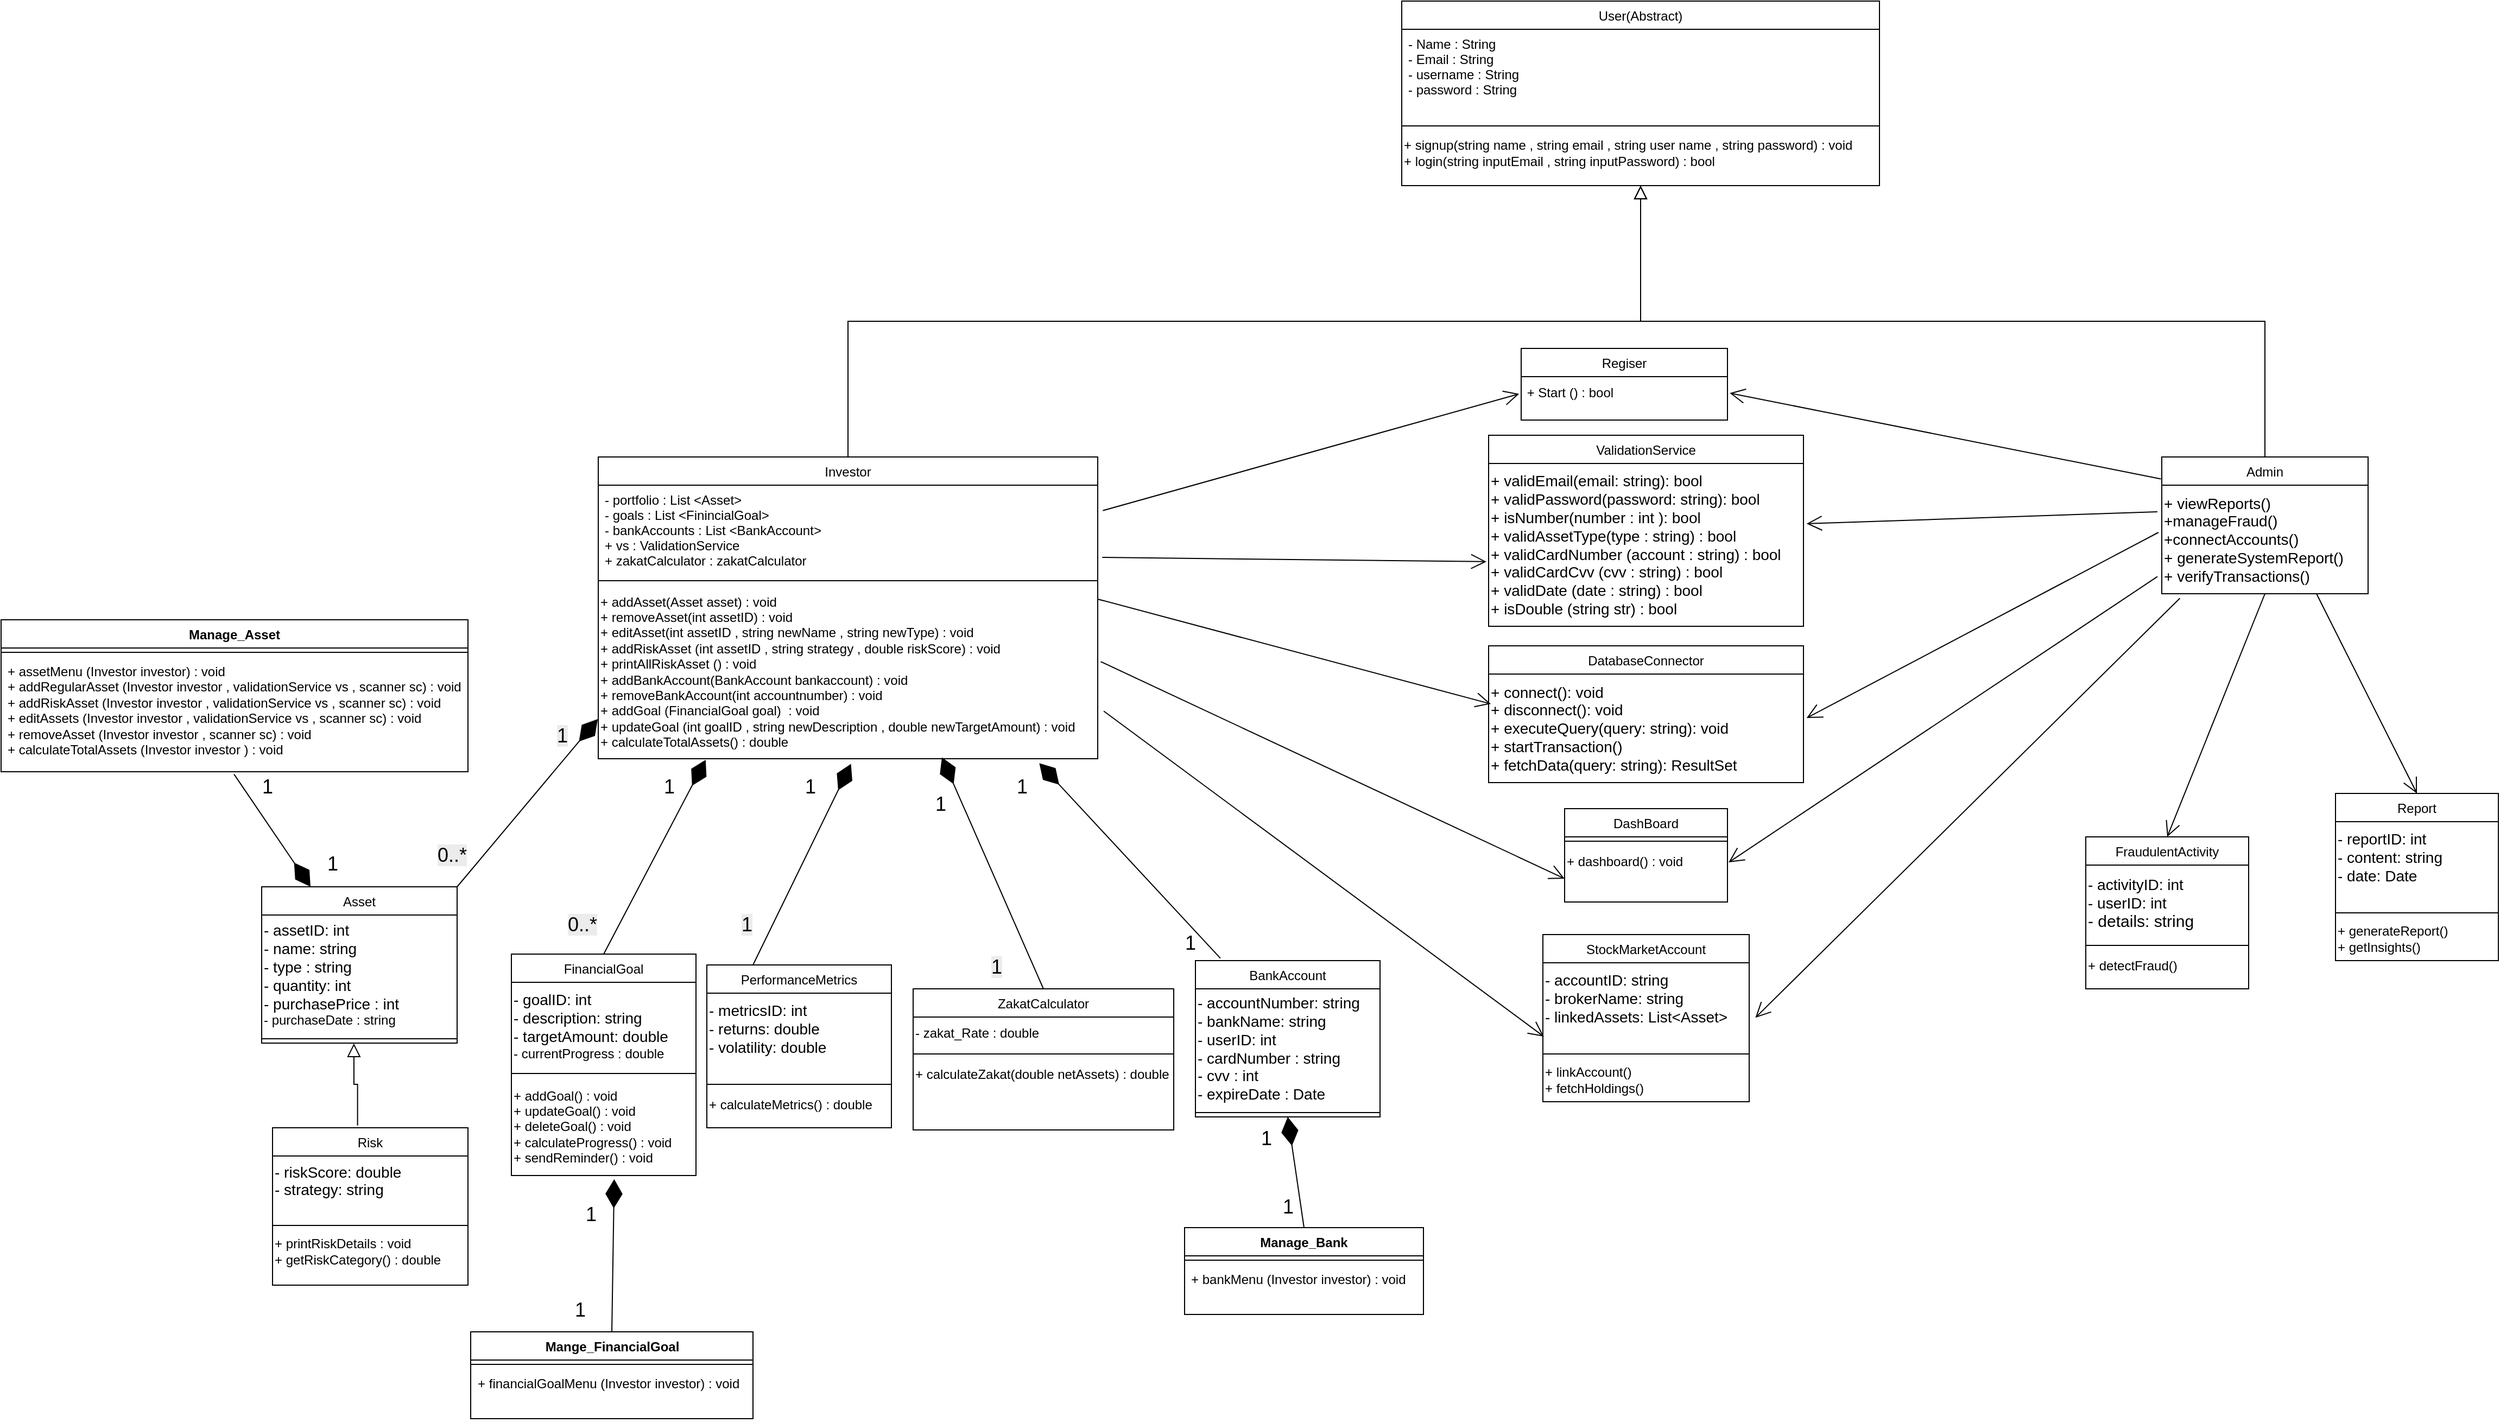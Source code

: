 <mxfile version="26.2.15">
  <diagram id="C5RBs43oDa-KdzZeNtuy" name="Page-1">
    <mxGraphModel dx="4259" dy="2734" grid="1" gridSize="10" guides="1" tooltips="1" connect="1" arrows="1" fold="1" page="1" pageScale="1" pageWidth="827" pageHeight="1169" math="0" shadow="0">
      <root>
        <mxCell id="WIyWlLk6GJQsqaUBKTNV-0" />
        <mxCell id="WIyWlLk6GJQsqaUBKTNV-1" parent="WIyWlLk6GJQsqaUBKTNV-0" />
        <mxCell id="zkfFHV4jXpPFQw0GAbJ--0" value="User(Abstract)" style="swimlane;fontStyle=0;align=center;verticalAlign=top;childLayout=stackLayout;horizontal=1;startSize=26;horizontalStack=0;resizeParent=1;resizeLast=0;collapsible=1;marginBottom=0;rounded=0;shadow=0;strokeWidth=1;" parent="WIyWlLk6GJQsqaUBKTNV-1" vertex="1">
          <mxGeometry x="-150" y="-440" width="440" height="170" as="geometry">
            <mxRectangle x="230" y="140" width="160" height="26" as="alternateBounds" />
          </mxGeometry>
        </mxCell>
        <mxCell id="zkfFHV4jXpPFQw0GAbJ--3" value="- Name : String  &#xa;- Email : String&#xa;- username : String &#xa;- password : String  " style="text;align=left;verticalAlign=top;spacingLeft=4;spacingRight=4;overflow=hidden;rotatable=0;points=[[0,0.5],[1,0.5]];portConstraint=eastwest;rounded=0;shadow=0;html=0;" parent="zkfFHV4jXpPFQw0GAbJ--0" vertex="1">
          <mxGeometry y="26" width="440" height="84" as="geometry" />
        </mxCell>
        <mxCell id="zkfFHV4jXpPFQw0GAbJ--4" value="" style="line;html=1;strokeWidth=1;align=left;verticalAlign=middle;spacingTop=-1;spacingLeft=3;spacingRight=3;rotatable=0;labelPosition=right;points=[];portConstraint=eastwest;" parent="zkfFHV4jXpPFQw0GAbJ--0" vertex="1">
          <mxGeometry y="110" width="440" height="10" as="geometry" />
        </mxCell>
        <mxCell id="ANeMYZqWPXqpDpsDzMu_-3" value="+ signup(string name , string email , string user name , string password) : void&lt;br&gt;+ login(string inputEmail , string inputPassword) : bool" style="text;html=1;align=left;verticalAlign=middle;resizable=0;points=[];autosize=1;strokeColor=none;fillColor=none;" parent="zkfFHV4jXpPFQw0GAbJ--0" vertex="1">
          <mxGeometry y="120" width="440" height="40" as="geometry" />
        </mxCell>
        <mxCell id="zkfFHV4jXpPFQw0GAbJ--6" value="Investor" style="swimlane;fontStyle=0;align=center;verticalAlign=top;childLayout=stackLayout;horizontal=1;startSize=26;horizontalStack=0;resizeParent=1;resizeLast=0;collapsible=1;marginBottom=0;rounded=0;shadow=0;strokeWidth=1;" parent="WIyWlLk6GJQsqaUBKTNV-1" vertex="1">
          <mxGeometry x="-890" y="-20" width="460" height="278" as="geometry">
            <mxRectangle x="130" y="380" width="160" height="26" as="alternateBounds" />
          </mxGeometry>
        </mxCell>
        <mxCell id="zkfFHV4jXpPFQw0GAbJ--7" value="- portfolio : List &lt;Asset&gt;&#xa;- goals : List &lt;FinincialGoal&gt;&#xa;- bankAccounts : List &lt;BankAccount&gt;&#xa;+ vs : ValidationService &#xa;+ zakatCalculator : zakatCalculator&#xa;" style="text;align=left;verticalAlign=top;spacingLeft=4;spacingRight=4;overflow=hidden;rotatable=0;points=[[0,0.5],[1,0.5]];portConstraint=eastwest;" parent="zkfFHV4jXpPFQw0GAbJ--6" vertex="1">
          <mxGeometry y="26" width="460" height="84" as="geometry" />
        </mxCell>
        <mxCell id="8kL_XNUACjtZRWCxMRM6-8" value="" style="line;strokeWidth=1;fillColor=none;align=left;verticalAlign=middle;spacingTop=-1;spacingLeft=3;spacingRight=3;rotatable=0;labelPosition=right;points=[];portConstraint=eastwest;strokeColor=inherit;" parent="zkfFHV4jXpPFQw0GAbJ--6" vertex="1">
          <mxGeometry y="110" width="460" height="8" as="geometry" />
        </mxCell>
        <mxCell id="ANeMYZqWPXqpDpsDzMu_-5" value="&lt;div&gt;&lt;font&gt;+ addAsset(Asset asset) : void&lt;/font&gt;&lt;/div&gt;&lt;div&gt;&lt;font&gt;+ removeAsset(int assetID) : void&lt;/font&gt;&lt;/div&gt;&lt;div&gt;&lt;font&gt;+ editAsset(int assetID , string newName , string newType) : void&lt;/font&gt;&lt;/div&gt;&lt;div&gt;&lt;font&gt;+ addRiskAsset (int assetID , string strategy , double riskScore) : void&lt;/font&gt;&lt;/div&gt;&lt;div&gt;&lt;font&gt;+ printAllRiskAsset () : void&lt;/font&gt;&lt;span style=&quot;background-color: transparent; color: light-dark(rgb(0, 0, 0), rgb(255, 255, 255));&quot;&gt;&amp;nbsp;&lt;/span&gt;&lt;/div&gt;&lt;div&gt;&lt;font&gt;+ addBankAccount(BankAccount bankaccount) : void&lt;/font&gt;&lt;/div&gt;&lt;div&gt;&lt;font&gt;+ removeBankAccount(int accountnumber) : void&lt;/font&gt;&lt;/div&gt;&lt;div&gt;&lt;font&gt;+ addGoal (FinancialGoal goal)&amp;nbsp; : void&lt;/font&gt;&lt;/div&gt;&lt;div&gt;&lt;font&gt;+ updateGoal (int goalID , string newDescription , double newTargetAmount) : void&amp;nbsp;&lt;br&gt;+ calculateTotalAssets() : double&lt;/font&gt;&lt;/div&gt;" style="text;html=1;align=left;verticalAlign=middle;resizable=0;points=[];autosize=1;strokeColor=none;fillColor=none;" parent="zkfFHV4jXpPFQw0GAbJ--6" vertex="1">
          <mxGeometry y="118" width="460" height="160" as="geometry" />
        </mxCell>
        <mxCell id="zkfFHV4jXpPFQw0GAbJ--12" value="" style="endArrow=block;endSize=10;endFill=0;shadow=0;strokeWidth=1;rounded=0;curved=0;edgeStyle=elbowEdgeStyle;elbow=vertical;" parent="WIyWlLk6GJQsqaUBKTNV-1" source="zkfFHV4jXpPFQw0GAbJ--6" target="zkfFHV4jXpPFQw0GAbJ--0" edge="1">
          <mxGeometry width="160" relative="1" as="geometry">
            <mxPoint x="200" y="203" as="sourcePoint" />
            <mxPoint x="200" y="203" as="targetPoint" />
          </mxGeometry>
        </mxCell>
        <mxCell id="zkfFHV4jXpPFQw0GAbJ--13" value="Admin" style="swimlane;fontStyle=0;align=center;verticalAlign=top;childLayout=stackLayout;horizontal=1;startSize=26;horizontalStack=0;resizeParent=1;resizeLast=0;collapsible=1;marginBottom=0;rounded=0;shadow=0;strokeWidth=1;" parent="WIyWlLk6GJQsqaUBKTNV-1" vertex="1">
          <mxGeometry x="550" y="-20" width="190" height="126" as="geometry">
            <mxRectangle x="340" y="380" width="170" height="26" as="alternateBounds" />
          </mxGeometry>
        </mxCell>
        <mxCell id="ANeMYZqWPXqpDpsDzMu_-7" value="&lt;font style=&quot;font-size: 14px;&quot;&gt;+ viewReports()&lt;br&gt;+manageFraud()&lt;br&gt;+connectAccounts()&lt;/font&gt;&lt;div&gt;&lt;font style=&quot;font-size: 14px;&quot;&gt;+&amp;nbsp;generateSystemReport()&lt;br&gt;+&amp;nbsp;verifyTransactions()&lt;/font&gt;&lt;/div&gt;" style="text;html=1;align=left;verticalAlign=middle;resizable=0;points=[];autosize=1;strokeColor=none;fillColor=none;" parent="zkfFHV4jXpPFQw0GAbJ--13" vertex="1">
          <mxGeometry y="26" width="190" height="100" as="geometry" />
        </mxCell>
        <mxCell id="zkfFHV4jXpPFQw0GAbJ--16" value="" style="endArrow=block;endSize=10;endFill=0;shadow=0;strokeWidth=1;rounded=0;curved=0;edgeStyle=elbowEdgeStyle;elbow=vertical;" parent="WIyWlLk6GJQsqaUBKTNV-1" source="zkfFHV4jXpPFQw0GAbJ--13" target="zkfFHV4jXpPFQw0GAbJ--0" edge="1">
          <mxGeometry width="160" relative="1" as="geometry">
            <mxPoint x="210" y="373" as="sourcePoint" />
            <mxPoint x="310" y="271" as="targetPoint" />
          </mxGeometry>
        </mxCell>
        <mxCell id="ANeMYZqWPXqpDpsDzMu_-8" value="Asset" style="swimlane;fontStyle=0;align=center;verticalAlign=top;childLayout=stackLayout;horizontal=1;startSize=26;horizontalStack=0;resizeParent=1;resizeLast=0;collapsible=1;marginBottom=0;rounded=0;shadow=0;strokeWidth=1;" parent="WIyWlLk6GJQsqaUBKTNV-1" vertex="1">
          <mxGeometry x="-1200" y="376" width="180" height="144" as="geometry">
            <mxRectangle x="340" y="380" width="170" height="26" as="alternateBounds" />
          </mxGeometry>
        </mxCell>
        <mxCell id="ANeMYZqWPXqpDpsDzMu_-9" value="&lt;font style=&quot;font-size: 14px;&quot;&gt;- assetID: int&lt;br&gt;- name: string&lt;/font&gt;&lt;div&gt;&lt;font style=&quot;font-size: 14px;&quot;&gt;- type : string&lt;br&gt;-&amp;nbsp;quantity: int&lt;br&gt;- purchasePrice : int&lt;/font&gt;&lt;div&gt;&lt;font style=&quot;&quot;&gt;- purchaseDate : string&lt;/font&gt;&lt;/div&gt;&lt;/div&gt;" style="text;html=1;align=left;verticalAlign=middle;resizable=0;points=[];autosize=1;strokeColor=none;fillColor=none;" parent="ANeMYZqWPXqpDpsDzMu_-8" vertex="1">
          <mxGeometry y="26" width="180" height="110" as="geometry" />
        </mxCell>
        <mxCell id="ANeMYZqWPXqpDpsDzMu_-14" value="" style="line;strokeWidth=1;fillColor=none;align=left;verticalAlign=middle;spacingTop=-1;spacingLeft=3;spacingRight=3;rotatable=0;labelPosition=right;points=[];portConstraint=eastwest;strokeColor=inherit;" parent="ANeMYZqWPXqpDpsDzMu_-8" vertex="1">
          <mxGeometry y="136" width="180" height="8" as="geometry" />
        </mxCell>
        <mxCell id="ANeMYZqWPXqpDpsDzMu_-16" value="FinancialGoal" style="swimlane;fontStyle=0;align=center;verticalAlign=top;childLayout=stackLayout;horizontal=1;startSize=26;horizontalStack=0;resizeParent=1;resizeLast=0;collapsible=1;marginBottom=0;rounded=0;shadow=0;strokeWidth=1;" parent="WIyWlLk6GJQsqaUBKTNV-1" vertex="1">
          <mxGeometry x="-970" y="438" width="170" height="204" as="geometry">
            <mxRectangle x="340" y="380" width="170" height="26" as="alternateBounds" />
          </mxGeometry>
        </mxCell>
        <mxCell id="ANeMYZqWPXqpDpsDzMu_-17" value="&lt;font style=&quot;font-size: 14px;&quot;&gt;- goalID: int&lt;br&gt;- description: string&lt;br&gt;- targetAmount: double&lt;/font&gt;&lt;div&gt;- currentProgress : double&lt;/div&gt;" style="text;html=1;align=left;verticalAlign=middle;resizable=0;points=[];autosize=1;strokeColor=none;fillColor=none;" parent="ANeMYZqWPXqpDpsDzMu_-16" vertex="1">
          <mxGeometry y="26" width="170" height="80" as="geometry" />
        </mxCell>
        <mxCell id="ANeMYZqWPXqpDpsDzMu_-18" value="" style="line;strokeWidth=1;fillColor=none;align=left;verticalAlign=middle;spacingTop=-1;spacingLeft=3;spacingRight=3;rotatable=0;labelPosition=right;points=[];portConstraint=eastwest;strokeColor=inherit;" parent="ANeMYZqWPXqpDpsDzMu_-16" vertex="1">
          <mxGeometry y="106" width="170" height="8" as="geometry" />
        </mxCell>
        <mxCell id="ANeMYZqWPXqpDpsDzMu_-19" value="+&amp;nbsp;addGoal() : void&lt;br&gt;+&amp;nbsp;updateGoal() : void&lt;br&gt;+&amp;nbsp;deleteGoal() : void&amp;nbsp;&lt;br&gt;+&amp;nbsp;calculateProgress() : void&amp;nbsp;&lt;br&gt;+ sendReminder() : void" style="text;html=1;align=left;verticalAlign=middle;resizable=0;points=[];autosize=1;strokeColor=none;fillColor=none;" parent="ANeMYZqWPXqpDpsDzMu_-16" vertex="1">
          <mxGeometry y="114" width="170" height="90" as="geometry" />
        </mxCell>
        <mxCell id="ANeMYZqWPXqpDpsDzMu_-21" value="Risk" style="swimlane;fontStyle=0;align=center;verticalAlign=top;childLayout=stackLayout;horizontal=1;startSize=26;horizontalStack=0;resizeParent=1;resizeLast=0;collapsible=1;marginBottom=0;rounded=0;shadow=0;strokeWidth=1;" parent="WIyWlLk6GJQsqaUBKTNV-1" vertex="1">
          <mxGeometry x="-1190" y="598" width="180" height="145" as="geometry">
            <mxRectangle x="340" y="380" width="170" height="26" as="alternateBounds" />
          </mxGeometry>
        </mxCell>
        <mxCell id="ANeMYZqWPXqpDpsDzMu_-22" value="&lt;font style=&quot;font-size: 14px;&quot;&gt;- riskScore: double&lt;br&gt;- strategy: string&lt;/font&gt;&lt;div&gt;&lt;br&gt;&lt;/div&gt;" style="text;html=1;align=left;verticalAlign=middle;resizable=0;points=[];autosize=1;strokeColor=none;fillColor=none;" parent="ANeMYZqWPXqpDpsDzMu_-21" vertex="1">
          <mxGeometry y="26" width="180" height="60" as="geometry" />
        </mxCell>
        <mxCell id="ANeMYZqWPXqpDpsDzMu_-23" value="" style="line;strokeWidth=1;fillColor=none;align=left;verticalAlign=middle;spacingTop=-1;spacingLeft=3;spacingRight=3;rotatable=0;labelPosition=right;points=[];portConstraint=eastwest;strokeColor=inherit;" parent="ANeMYZqWPXqpDpsDzMu_-21" vertex="1">
          <mxGeometry y="86" width="180" height="8" as="geometry" />
        </mxCell>
        <mxCell id="ANeMYZqWPXqpDpsDzMu_-24" value="+ printRiskDetails : void&lt;div&gt;&lt;div&gt;+ getRiskCategory() : double&lt;/div&gt;&lt;/div&gt;" style="text;html=1;align=left;verticalAlign=middle;resizable=0;points=[];autosize=1;strokeColor=none;fillColor=none;" parent="ANeMYZqWPXqpDpsDzMu_-21" vertex="1">
          <mxGeometry y="94" width="180" height="40" as="geometry" />
        </mxCell>
        <mxCell id="ANeMYZqWPXqpDpsDzMu_-25" value="PerformanceMetrics" style="swimlane;fontStyle=0;align=center;verticalAlign=top;childLayout=stackLayout;horizontal=1;startSize=26;horizontalStack=0;resizeParent=1;resizeLast=0;collapsible=1;marginBottom=0;rounded=0;shadow=0;strokeWidth=1;" parent="WIyWlLk6GJQsqaUBKTNV-1" vertex="1">
          <mxGeometry x="-790" y="448" width="170" height="150" as="geometry">
            <mxRectangle x="340" y="380" width="170" height="26" as="alternateBounds" />
          </mxGeometry>
        </mxCell>
        <mxCell id="ANeMYZqWPXqpDpsDzMu_-26" value="&lt;font style=&quot;font-size: 14px;&quot;&gt;- metricsID: int&lt;br&gt;- returns: double&lt;br&gt;- volatility: double&lt;/font&gt;&lt;div&gt;&lt;br&gt;&lt;/div&gt;" style="text;html=1;align=left;verticalAlign=middle;resizable=0;points=[];autosize=1;strokeColor=none;fillColor=none;" parent="ANeMYZqWPXqpDpsDzMu_-25" vertex="1">
          <mxGeometry y="26" width="170" height="80" as="geometry" />
        </mxCell>
        <mxCell id="ANeMYZqWPXqpDpsDzMu_-27" value="" style="line;strokeWidth=1;fillColor=none;align=left;verticalAlign=middle;spacingTop=-1;spacingLeft=3;spacingRight=3;rotatable=0;labelPosition=right;points=[];portConstraint=eastwest;strokeColor=inherit;" parent="ANeMYZqWPXqpDpsDzMu_-25" vertex="1">
          <mxGeometry y="106" width="170" height="8" as="geometry" />
        </mxCell>
        <mxCell id="ANeMYZqWPXqpDpsDzMu_-28" value="+ calculateMetrics() : double" style="text;html=1;align=left;verticalAlign=middle;resizable=0;points=[];autosize=1;strokeColor=none;fillColor=none;" parent="ANeMYZqWPXqpDpsDzMu_-25" vertex="1">
          <mxGeometry y="114" width="170" height="30" as="geometry" />
        </mxCell>
        <mxCell id="ANeMYZqWPXqpDpsDzMu_-29" value="ZakatCalculator" style="swimlane;fontStyle=0;align=center;verticalAlign=top;childLayout=stackLayout;horizontal=1;startSize=26;horizontalStack=0;resizeParent=1;resizeLast=0;collapsible=1;marginBottom=0;rounded=0;shadow=0;strokeWidth=1;" parent="WIyWlLk6GJQsqaUBKTNV-1" vertex="1">
          <mxGeometry x="-600" y="470" width="240" height="130" as="geometry">
            <mxRectangle x="340" y="380" width="170" height="26" as="alternateBounds" />
          </mxGeometry>
        </mxCell>
        <mxCell id="ANeMYZqWPXqpDpsDzMu_-30" value="&lt;div&gt;- zakat_Rate : double&lt;/div&gt;" style="text;html=1;align=left;verticalAlign=middle;resizable=0;points=[];autosize=1;strokeColor=none;fillColor=none;" parent="ANeMYZqWPXqpDpsDzMu_-29" vertex="1">
          <mxGeometry y="26" width="240" height="30" as="geometry" />
        </mxCell>
        <mxCell id="3q-L7HUS71UoEhC-n5JC-15" value="" style="line;strokeWidth=1;fillColor=none;align=left;verticalAlign=middle;spacingTop=-1;spacingLeft=3;spacingRight=3;rotatable=0;labelPosition=right;points=[];portConstraint=eastwest;strokeColor=inherit;" vertex="1" parent="ANeMYZqWPXqpDpsDzMu_-29">
          <mxGeometry y="56" width="240" height="8" as="geometry" />
        </mxCell>
        <mxCell id="3q-L7HUS71UoEhC-n5JC-16" value="+ calculateZakat(double netAssets) : double" style="text;html=1;align=left;verticalAlign=middle;resizable=0;points=[];autosize=1;strokeColor=none;fillColor=none;" vertex="1" parent="ANeMYZqWPXqpDpsDzMu_-29">
          <mxGeometry y="64" width="240" height="30" as="geometry" />
        </mxCell>
        <mxCell id="ANeMYZqWPXqpDpsDzMu_-35" value="Report" style="swimlane;fontStyle=0;align=center;verticalAlign=top;childLayout=stackLayout;horizontal=1;startSize=26;horizontalStack=0;resizeParent=1;resizeLast=0;collapsible=1;marginBottom=0;rounded=0;shadow=0;strokeWidth=1;" parent="WIyWlLk6GJQsqaUBKTNV-1" vertex="1">
          <mxGeometry x="710" y="290" width="150" height="154" as="geometry">
            <mxRectangle x="340" y="380" width="170" height="26" as="alternateBounds" />
          </mxGeometry>
        </mxCell>
        <mxCell id="ANeMYZqWPXqpDpsDzMu_-36" value="&lt;font style=&quot;font-size: 14px;&quot;&gt;- reportID: int&lt;br&gt;- content: string&lt;br&gt;-&amp;nbsp;date: Date&lt;span style=&quot;white-space: pre;&quot;&gt;&#x9;&lt;/span&gt;&lt;/font&gt;&lt;div&gt;&lt;br&gt;&lt;/div&gt;" style="text;html=1;align=left;verticalAlign=middle;resizable=0;points=[];autosize=1;strokeColor=none;fillColor=none;" parent="ANeMYZqWPXqpDpsDzMu_-35" vertex="1">
          <mxGeometry y="26" width="150" height="80" as="geometry" />
        </mxCell>
        <mxCell id="ANeMYZqWPXqpDpsDzMu_-37" value="" style="line;strokeWidth=1;fillColor=none;align=left;verticalAlign=middle;spacingTop=-1;spacingLeft=3;spacingRight=3;rotatable=0;labelPosition=right;points=[];portConstraint=eastwest;strokeColor=inherit;" parent="ANeMYZqWPXqpDpsDzMu_-35" vertex="1">
          <mxGeometry y="106" width="150" height="8" as="geometry" />
        </mxCell>
        <mxCell id="ANeMYZqWPXqpDpsDzMu_-38" value="+&amp;nbsp;generateReport()&lt;br&gt;+&amp;nbsp;getInsights()" style="text;html=1;align=left;verticalAlign=middle;resizable=0;points=[];autosize=1;strokeColor=none;fillColor=none;" parent="ANeMYZqWPXqpDpsDzMu_-35" vertex="1">
          <mxGeometry y="114" width="150" height="40" as="geometry" />
        </mxCell>
        <mxCell id="ANeMYZqWPXqpDpsDzMu_-39" value="BankAccount" style="swimlane;fontStyle=0;align=center;verticalAlign=top;childLayout=stackLayout;horizontal=1;startSize=26;horizontalStack=0;resizeParent=1;resizeLast=0;collapsible=1;marginBottom=0;rounded=0;shadow=0;strokeWidth=1;" parent="WIyWlLk6GJQsqaUBKTNV-1" vertex="1">
          <mxGeometry x="-340" y="444" width="170" height="144" as="geometry">
            <mxRectangle x="340" y="380" width="170" height="26" as="alternateBounds" />
          </mxGeometry>
        </mxCell>
        <mxCell id="ANeMYZqWPXqpDpsDzMu_-40" value="&lt;font style=&quot;font-size: 14px;&quot;&gt;- accountNumber: string&lt;br&gt;- bankName: string&lt;br&gt;- userID: int&lt;br&gt;- cardNumber : string&lt;br&gt;- cvv : int&amp;nbsp;&lt;br&gt;- expireDate : Date&lt;/font&gt;" style="text;html=1;align=left;verticalAlign=middle;resizable=0;points=[];autosize=1;strokeColor=none;fillColor=none;" parent="ANeMYZqWPXqpDpsDzMu_-39" vertex="1">
          <mxGeometry y="26" width="170" height="110" as="geometry" />
        </mxCell>
        <mxCell id="ANeMYZqWPXqpDpsDzMu_-47" value="" style="line;strokeWidth=1;fillColor=none;align=left;verticalAlign=middle;spacingTop=-1;spacingLeft=3;spacingRight=3;rotatable=0;labelPosition=right;points=[];portConstraint=eastwest;strokeColor=inherit;" parent="ANeMYZqWPXqpDpsDzMu_-39" vertex="1">
          <mxGeometry y="136" width="170" height="8" as="geometry" />
        </mxCell>
        <mxCell id="ANeMYZqWPXqpDpsDzMu_-41" value="" style="line;strokeWidth=1;fillColor=none;align=left;verticalAlign=middle;spacingTop=-1;spacingLeft=3;spacingRight=3;rotatable=0;labelPosition=right;points=[];portConstraint=eastwest;strokeColor=inherit;" parent="ANeMYZqWPXqpDpsDzMu_-39" vertex="1">
          <mxGeometry y="144" width="170" as="geometry" />
        </mxCell>
        <mxCell id="ANeMYZqWPXqpDpsDzMu_-48" value="FraudulentActivity" style="swimlane;fontStyle=0;align=center;verticalAlign=top;childLayout=stackLayout;horizontal=1;startSize=26;horizontalStack=0;resizeParent=1;resizeLast=0;collapsible=1;marginBottom=0;rounded=0;shadow=0;strokeWidth=1;" parent="WIyWlLk6GJQsqaUBKTNV-1" vertex="1">
          <mxGeometry x="480" y="330" width="150" height="140" as="geometry">
            <mxRectangle x="340" y="380" width="170" height="26" as="alternateBounds" />
          </mxGeometry>
        </mxCell>
        <mxCell id="ANeMYZqWPXqpDpsDzMu_-49" value="&lt;font style=&quot;&quot;&gt;&lt;span style=&quot;font-size: 14px;&quot;&gt;- activityID: int&lt;/span&gt;&lt;br&gt;&lt;span style=&quot;font-size: 14px;&quot;&gt;- userID: int&lt;/span&gt;&lt;br&gt;&lt;font style=&quot;font-size: 15px;&quot;&gt;-&amp;nbsp;&lt;/font&gt;&lt;/font&gt;&lt;font style=&quot;font-size: 15px;&quot;&gt;details: string&lt;/font&gt;" style="text;html=1;align=left;verticalAlign=middle;resizable=0;points=[];autosize=1;strokeColor=none;fillColor=none;" parent="ANeMYZqWPXqpDpsDzMu_-48" vertex="1">
          <mxGeometry y="26" width="150" height="70" as="geometry" />
        </mxCell>
        <mxCell id="ANeMYZqWPXqpDpsDzMu_-50" value="" style="line;strokeWidth=1;fillColor=none;align=left;verticalAlign=middle;spacingTop=-1;spacingLeft=3;spacingRight=3;rotatable=0;labelPosition=right;points=[];portConstraint=eastwest;strokeColor=inherit;" parent="ANeMYZqWPXqpDpsDzMu_-48" vertex="1">
          <mxGeometry y="96" width="150" height="8" as="geometry" />
        </mxCell>
        <mxCell id="ANeMYZqWPXqpDpsDzMu_-51" value="+&amp;nbsp;detectFraud()" style="text;html=1;align=left;verticalAlign=middle;resizable=0;points=[];autosize=1;strokeColor=none;fillColor=none;" parent="ANeMYZqWPXqpDpsDzMu_-48" vertex="1">
          <mxGeometry y="104" width="150" height="30" as="geometry" />
        </mxCell>
        <mxCell id="ANeMYZqWPXqpDpsDzMu_-52" value="DatabaseConnector" style="swimlane;fontStyle=0;align=center;verticalAlign=top;childLayout=stackLayout;horizontal=1;startSize=26;horizontalStack=0;resizeParent=1;resizeLast=0;collapsible=1;marginBottom=0;rounded=0;shadow=0;strokeWidth=1;" parent="WIyWlLk6GJQsqaUBKTNV-1" vertex="1">
          <mxGeometry x="-70" y="154" width="290" height="126" as="geometry">
            <mxRectangle x="130" y="380" width="160" height="26" as="alternateBounds" />
          </mxGeometry>
        </mxCell>
        <mxCell id="ANeMYZqWPXqpDpsDzMu_-55" value="&lt;font style=&quot;font-size: 14px;&quot;&gt;+ connect(): void&lt;br&gt;+ disconnect(): void&lt;br&gt;+&amp;nbsp;executeQuery(query: string): void&lt;br&gt;+&amp;nbsp;startTransaction()&lt;br&gt;&lt;/font&gt;&lt;div&gt;&lt;font style=&quot;font-size: 14px;&quot;&gt;+&amp;nbsp;fetchData(query: string): ResultSet&lt;/font&gt;&lt;/div&gt;" style="text;html=1;align=left;verticalAlign=middle;resizable=0;points=[];autosize=1;strokeColor=none;fillColor=none;" parent="ANeMYZqWPXqpDpsDzMu_-52" vertex="1">
          <mxGeometry y="26" width="290" height="100" as="geometry" />
        </mxCell>
        <mxCell id="ANeMYZqWPXqpDpsDzMu_-60" value="ValidationService" style="swimlane;fontStyle=0;align=center;verticalAlign=top;childLayout=stackLayout;horizontal=1;startSize=26;horizontalStack=0;resizeParent=1;resizeLast=0;collapsible=1;marginBottom=0;rounded=0;shadow=0;strokeWidth=1;" parent="WIyWlLk6GJQsqaUBKTNV-1" vertex="1">
          <mxGeometry x="-70" y="-40" width="290" height="176" as="geometry">
            <mxRectangle x="130" y="380" width="160" height="26" as="alternateBounds" />
          </mxGeometry>
        </mxCell>
        <mxCell id="ANeMYZqWPXqpDpsDzMu_-61" value="&lt;font style=&quot;font-size: 14px;&quot;&gt;+ validEmail(email: string): bool&lt;br&gt;+ validPassword(password: string): bool&lt;br&gt;+ isNumber(number : int ): bool&lt;br&gt;+&amp;nbsp;validAssetType(type : string) : bool&lt;/font&gt;&lt;div&gt;&lt;font style=&quot;font-size: 14px;&quot;&gt;+ validCardNumber (account : string) : bool&lt;/font&gt;&lt;/div&gt;&lt;div&gt;&lt;font style=&quot;font-size: 14px;&quot;&gt;+ validCardCvv (cvv : string) : bool&lt;/font&gt;&lt;/div&gt;&lt;div&gt;&lt;font style=&quot;font-size: 14px;&quot;&gt;+ validDate (date : string) : bool&lt;/font&gt;&lt;/div&gt;&lt;div&gt;&lt;font style=&quot;font-size: 14px;&quot;&gt;+ isDouble (string str) : bool&lt;/font&gt;&lt;/div&gt;" style="text;html=1;align=left;verticalAlign=middle;resizable=0;points=[];autosize=1;strokeColor=none;fillColor=none;" parent="ANeMYZqWPXqpDpsDzMu_-60" vertex="1">
          <mxGeometry y="26" width="290" height="150" as="geometry" />
        </mxCell>
        <mxCell id="ANeMYZqWPXqpDpsDzMu_-65" value="" style="endArrow=diamondThin;endFill=1;endSize=24;html=1;rounded=0;entryX=0.215;entryY=1.006;entryDx=0;entryDy=0;entryPerimeter=0;exitX=0.5;exitY=0;exitDx=0;exitDy=0;" parent="WIyWlLk6GJQsqaUBKTNV-1" source="ANeMYZqWPXqpDpsDzMu_-16" target="ANeMYZqWPXqpDpsDzMu_-5" edge="1">
          <mxGeometry width="160" relative="1" as="geometry">
            <mxPoint x="-1006.46" y="431.34" as="sourcePoint" />
            <mxPoint x="-813.55" y="258.0" as="targetPoint" />
          </mxGeometry>
        </mxCell>
        <mxCell id="ANeMYZqWPXqpDpsDzMu_-66" value="" style="endArrow=diamondThin;endFill=1;endSize=24;html=1;rounded=0;exitX=0.135;exitY=-0.015;exitDx=0;exitDy=0;exitPerimeter=0;entryX=0.883;entryY=1.026;entryDx=0;entryDy=0;entryPerimeter=0;" parent="WIyWlLk6GJQsqaUBKTNV-1" source="ANeMYZqWPXqpDpsDzMu_-39" target="ANeMYZqWPXqpDpsDzMu_-5" edge="1">
          <mxGeometry width="160" relative="1" as="geometry">
            <mxPoint x="-414" y="429" as="sourcePoint" />
            <mxPoint x="-450" y="250" as="targetPoint" />
          </mxGeometry>
        </mxCell>
        <mxCell id="ANeMYZqWPXqpDpsDzMu_-67" value="" style="endArrow=diamondThin;endFill=1;endSize=24;html=1;rounded=0;entryX=0.506;entryY=1.03;entryDx=0;entryDy=0;entryPerimeter=0;exitX=0.25;exitY=0;exitDx=0;exitDy=0;" parent="WIyWlLk6GJQsqaUBKTNV-1" source="ANeMYZqWPXqpDpsDzMu_-25" target="ANeMYZqWPXqpDpsDzMu_-5" edge="1">
          <mxGeometry width="160" relative="1" as="geometry">
            <mxPoint x="-480.0" y="814.0" as="sourcePoint" />
            <mxPoint x="-346.626" y="367.31" as="targetPoint" />
          </mxGeometry>
        </mxCell>
        <mxCell id="ANeMYZqWPXqpDpsDzMu_-70" value="&lt;font style=&quot;font-size: 18px;&quot;&gt;1&lt;/font&gt;" style="text;html=1;align=center;verticalAlign=middle;resizable=0;points=[];autosize=1;strokeColor=none;fillColor=none;" parent="WIyWlLk6GJQsqaUBKTNV-1" vertex="1">
          <mxGeometry x="-710" y="264" width="30" height="40" as="geometry" />
        </mxCell>
        <mxCell id="ANeMYZqWPXqpDpsDzMu_-71" value="&lt;font style=&quot;font-size: 18px;&quot;&gt;1&lt;/font&gt;" style="text;html=1;align=center;verticalAlign=middle;resizable=0;points=[];autosize=1;strokeColor=none;fillColor=none;" parent="WIyWlLk6GJQsqaUBKTNV-1" vertex="1">
          <mxGeometry x="-840" y="264" width="30" height="40" as="geometry" />
        </mxCell>
        <mxCell id="ANeMYZqWPXqpDpsDzMu_-72" value="&lt;font style=&quot;font-size: 18px;&quot;&gt;1&lt;/font&gt;" style="text;html=1;align=center;verticalAlign=middle;resizable=0;points=[];autosize=1;strokeColor=none;fillColor=none;" parent="WIyWlLk6GJQsqaUBKTNV-1" vertex="1">
          <mxGeometry x="-590" y="280" width="30" height="40" as="geometry" />
        </mxCell>
        <mxCell id="ANeMYZqWPXqpDpsDzMu_-73" value="&lt;font style=&quot;font-size: 18px;&quot;&gt;1&lt;/font&gt;" style="text;html=1;align=center;verticalAlign=middle;resizable=0;points=[];autosize=1;strokeColor=none;fillColor=none;" parent="WIyWlLk6GJQsqaUBKTNV-1" vertex="1">
          <mxGeometry x="-515" y="264" width="30" height="40" as="geometry" />
        </mxCell>
        <mxCell id="ANeMYZqWPXqpDpsDzMu_-74" value="&lt;font style=&quot;font-size: 18px;&quot;&gt;1&lt;/font&gt;" style="text;html=1;align=center;verticalAlign=middle;resizable=0;points=[];autosize=1;strokeColor=none;fillColor=none;" parent="WIyWlLk6GJQsqaUBKTNV-1" vertex="1">
          <mxGeometry x="-360" y="408" width="30" height="40" as="geometry" />
        </mxCell>
        <mxCell id="ANeMYZqWPXqpDpsDzMu_-75" value="" style="endArrow=diamondThin;endFill=1;endSize=24;html=1;rounded=0;entryX=-0.001;entryY=0.772;entryDx=0;entryDy=0;exitX=1;exitY=0;exitDx=0;exitDy=0;entryPerimeter=0;" parent="WIyWlLk6GJQsqaUBKTNV-1" source="ANeMYZqWPXqpDpsDzMu_-8" target="ANeMYZqWPXqpDpsDzMu_-5" edge="1">
          <mxGeometry width="160" relative="1" as="geometry">
            <mxPoint x="-900" y="677" as="sourcePoint" />
            <mxPoint x="-498" y="360.0" as="targetPoint" />
          </mxGeometry>
        </mxCell>
        <mxCell id="ANeMYZqWPXqpDpsDzMu_-76" value="&lt;span style=&quot;color: rgb(0, 0, 0); font-family: Helvetica; font-size: 18px; font-style: normal; font-variant-ligatures: normal; font-variant-caps: normal; font-weight: 400; letter-spacing: normal; orphans: 2; text-align: center; text-indent: 0px; text-transform: none; widows: 2; word-spacing: 0px; -webkit-text-stroke-width: 0px; white-space: nowrap; background-color: rgb(236, 236, 236); text-decoration-thickness: initial; text-decoration-style: initial; text-decoration-color: initial; display: inline !important; float: none;&quot;&gt;1&lt;/span&gt;" style="text;whiteSpace=wrap;html=1;" parent="WIyWlLk6GJQsqaUBKTNV-1" vertex="1">
          <mxGeometry x="-930" y="220" width="40" height="50" as="geometry" />
        </mxCell>
        <mxCell id="ANeMYZqWPXqpDpsDzMu_-79" value="&lt;span style=&quot;color: rgb(0, 0, 0); font-family: Helvetica; font-size: 18px; font-style: normal; font-variant-ligatures: normal; font-variant-caps: normal; font-weight: 400; letter-spacing: normal; orphans: 2; text-align: center; text-indent: 0px; text-transform: none; widows: 2; word-spacing: 0px; -webkit-text-stroke-width: 0px; white-space: nowrap; background-color: rgb(236, 236, 236); text-decoration-thickness: initial; text-decoration-style: initial; text-decoration-color: initial; display: inline !important; float: none;&quot;&gt;0..*&lt;/span&gt;" style="text;whiteSpace=wrap;html=1;" parent="WIyWlLk6GJQsqaUBKTNV-1" vertex="1">
          <mxGeometry x="-920" y="394" width="60" height="30" as="geometry" />
        </mxCell>
        <mxCell id="ANeMYZqWPXqpDpsDzMu_-82" value="&lt;span style=&quot;color: rgb(0, 0, 0); font-family: Helvetica; font-size: 18px; font-style: normal; font-variant-ligatures: normal; font-variant-caps: normal; font-weight: 400; letter-spacing: normal; orphans: 2; text-align: center; text-indent: 0px; text-transform: none; widows: 2; word-spacing: 0px; -webkit-text-stroke-width: 0px; white-space: nowrap; background-color: rgb(236, 236, 236); text-decoration-thickness: initial; text-decoration-style: initial; text-decoration-color: initial; display: inline !important; float: none;&quot;&gt;1&lt;/span&gt;" style="text;whiteSpace=wrap;html=1;" parent="WIyWlLk6GJQsqaUBKTNV-1" vertex="1">
          <mxGeometry x="-530" y="433" width="20" height="30" as="geometry" />
        </mxCell>
        <mxCell id="ANeMYZqWPXqpDpsDzMu_-83" value="&lt;span style=&quot;color: rgb(0, 0, 0); font-family: Helvetica; font-size: 18px; font-style: normal; font-variant-ligatures: normal; font-variant-caps: normal; font-weight: 400; letter-spacing: normal; orphans: 2; text-align: center; text-indent: 0px; text-transform: none; widows: 2; word-spacing: 0px; -webkit-text-stroke-width: 0px; white-space: nowrap; background-color: rgb(236, 236, 236); text-decoration-thickness: initial; text-decoration-style: initial; text-decoration-color: initial; display: inline !important; float: none;&quot;&gt;1&lt;/span&gt;" style="text;whiteSpace=wrap;html=1;" parent="WIyWlLk6GJQsqaUBKTNV-1" vertex="1">
          <mxGeometry x="-760" y="394" width="60" height="50" as="geometry" />
        </mxCell>
        <mxCell id="ANeMYZqWPXqpDpsDzMu_-84" value="" style="endArrow=open;endFill=1;endSize=12;html=1;rounded=0;exitX=0.5;exitY=1;exitDx=0;exitDy=0;entryX=0.5;entryY=0;entryDx=0;entryDy=0;" parent="WIyWlLk6GJQsqaUBKTNV-1" source="zkfFHV4jXpPFQw0GAbJ--13" target="ANeMYZqWPXqpDpsDzMu_-48" edge="1">
          <mxGeometry width="160" relative="1" as="geometry">
            <mxPoint x="330" y="380" as="sourcePoint" />
            <mxPoint x="490" y="380" as="targetPoint" />
          </mxGeometry>
        </mxCell>
        <mxCell id="ANeMYZqWPXqpDpsDzMu_-85" value="" style="endArrow=open;endFill=1;endSize=12;html=1;rounded=0;exitX=0.75;exitY=1;exitDx=0;exitDy=0;entryX=0.5;entryY=0;entryDx=0;entryDy=0;" parent="WIyWlLk6GJQsqaUBKTNV-1" source="zkfFHV4jXpPFQw0GAbJ--13" target="ANeMYZqWPXqpDpsDzMu_-35" edge="1">
          <mxGeometry width="160" relative="1" as="geometry">
            <mxPoint x="349" y="350" as="sourcePoint" />
            <mxPoint x="295" y="434" as="targetPoint" />
          </mxGeometry>
        </mxCell>
        <mxCell id="ANeMYZqWPXqpDpsDzMu_-93" value="" style="endArrow=open;endFill=1;endSize=12;html=1;rounded=0;exitX=1.01;exitY=0.279;exitDx=0;exitDy=0;exitPerimeter=0;entryX=-0.01;entryY=0.529;entryDx=0;entryDy=0;entryPerimeter=0;" parent="WIyWlLk6GJQsqaUBKTNV-1" source="zkfFHV4jXpPFQw0GAbJ--7" target="8kL_XNUACjtZRWCxMRM6-10" edge="1">
          <mxGeometry width="160" relative="1" as="geometry">
            <mxPoint x="-135.88" y="90.0" as="sourcePoint" />
            <mxPoint x="-25" y="104.466" as="targetPoint" />
          </mxGeometry>
        </mxCell>
        <mxCell id="ANeMYZqWPXqpDpsDzMu_-94" value="StockMarketAccount" style="swimlane;fontStyle=0;align=center;verticalAlign=top;childLayout=stackLayout;horizontal=1;startSize=26;horizontalStack=0;resizeParent=1;resizeLast=0;collapsible=1;marginBottom=0;rounded=0;shadow=0;strokeWidth=1;" parent="WIyWlLk6GJQsqaUBKTNV-1" vertex="1">
          <mxGeometry x="-20" y="420" width="190" height="154" as="geometry">
            <mxRectangle x="340" y="380" width="170" height="26" as="alternateBounds" />
          </mxGeometry>
        </mxCell>
        <mxCell id="ANeMYZqWPXqpDpsDzMu_-95" value="&lt;div&gt;&lt;span style=&quot;font-size: 14px;&quot;&gt;- accountID: string&lt;/span&gt;&lt;/div&gt;&lt;div&gt;&lt;span style=&quot;font-size: 14px;&quot;&gt;- brokerName: string&lt;/span&gt;&lt;/div&gt;&lt;div&gt;&lt;span style=&quot;font-size: 14px;&quot;&gt;- linkedAssets: List&amp;lt;Asset&amp;gt;&lt;/span&gt;&lt;/div&gt;&lt;div&gt;&lt;br&gt;&lt;/div&gt;" style="text;html=1;align=left;verticalAlign=middle;resizable=0;points=[];autosize=1;strokeColor=none;fillColor=none;" parent="ANeMYZqWPXqpDpsDzMu_-94" vertex="1">
          <mxGeometry y="26" width="190" height="80" as="geometry" />
        </mxCell>
        <mxCell id="ANeMYZqWPXqpDpsDzMu_-96" value="" style="line;strokeWidth=1;fillColor=none;align=left;verticalAlign=middle;spacingTop=-1;spacingLeft=3;spacingRight=3;rotatable=0;labelPosition=right;points=[];portConstraint=eastwest;strokeColor=inherit;" parent="ANeMYZqWPXqpDpsDzMu_-94" vertex="1">
          <mxGeometry y="106" width="190" height="8" as="geometry" />
        </mxCell>
        <mxCell id="ANeMYZqWPXqpDpsDzMu_-97" value="&lt;div&gt;+ linkAccount()&lt;/div&gt;&lt;div&gt;+ fetchHoldings()&lt;/div&gt;" style="text;html=1;align=left;verticalAlign=middle;resizable=0;points=[];autosize=1;strokeColor=none;fillColor=none;" parent="ANeMYZqWPXqpDpsDzMu_-94" vertex="1">
          <mxGeometry y="114" width="190" height="40" as="geometry" />
        </mxCell>
        <mxCell id="ANeMYZqWPXqpDpsDzMu_-101" value="" style="endArrow=open;endFill=1;endSize=12;html=1;rounded=0;exitX=0.088;exitY=1.041;exitDx=0;exitDy=0;entryX=1.03;entryY=0.633;entryDx=0;entryDy=0;exitPerimeter=0;entryPerimeter=0;" parent="WIyWlLk6GJQsqaUBKTNV-1" source="ANeMYZqWPXqpDpsDzMu_-7" target="ANeMYZqWPXqpDpsDzMu_-95" edge="1">
          <mxGeometry width="160" relative="1" as="geometry">
            <mxPoint x="264" y="300" as="sourcePoint" />
            <mxPoint x="200" y="400" as="targetPoint" />
          </mxGeometry>
        </mxCell>
        <mxCell id="ANeMYZqWPXqpDpsDzMu_-102" value="" style="endArrow=open;endFill=1;endSize=12;html=1;rounded=0;exitX=1.012;exitY=0.726;exitDx=0;exitDy=0;entryX=0.005;entryY=0.85;entryDx=0;entryDy=0;entryPerimeter=0;exitPerimeter=0;" parent="WIyWlLk6GJQsqaUBKTNV-1" source="ANeMYZqWPXqpDpsDzMu_-5" target="ANeMYZqWPXqpDpsDzMu_-95" edge="1">
          <mxGeometry width="160" relative="1" as="geometry">
            <mxPoint x="-80" y="310" as="sourcePoint" />
            <mxPoint x="-144" y="410" as="targetPoint" />
          </mxGeometry>
        </mxCell>
        <mxCell id="8kL_XNUACjtZRWCxMRM6-0" value="Manage_Asset" style="swimlane;fontStyle=1;align=center;verticalAlign=top;childLayout=stackLayout;horizontal=1;startSize=26;horizontalStack=0;resizeParent=1;resizeParentMax=0;resizeLast=0;collapsible=1;marginBottom=0;whiteSpace=wrap;html=1;" parent="WIyWlLk6GJQsqaUBKTNV-1" vertex="1">
          <mxGeometry x="-1440" y="130" width="430" height="140" as="geometry" />
        </mxCell>
        <mxCell id="8kL_XNUACjtZRWCxMRM6-2" value="" style="line;strokeWidth=1;fillColor=none;align=left;verticalAlign=middle;spacingTop=-1;spacingLeft=3;spacingRight=3;rotatable=0;labelPosition=right;points=[];portConstraint=eastwest;strokeColor=inherit;" parent="8kL_XNUACjtZRWCxMRM6-0" vertex="1">
          <mxGeometry y="26" width="430" height="8" as="geometry" />
        </mxCell>
        <mxCell id="8kL_XNUACjtZRWCxMRM6-3" value="+ assetMenu (Investor investor) : void&lt;div&gt;+ addRegularAsset (Investor investor , validationService vs , scanner sc) : void&lt;/div&gt;&lt;div&gt;+ addRiskAsset (&lt;span style=&quot;background-color: transparent; color: light-dark(rgb(0, 0, 0), rgb(255, 255, 255));&quot;&gt;Investor investor , validationService vs , scanner sc&lt;/span&gt;&lt;span style=&quot;background-color: transparent; color: light-dark(rgb(0, 0, 0), rgb(255, 255, 255));&quot;&gt;) : void&lt;/span&gt;&lt;/div&gt;&lt;div&gt;&lt;span style=&quot;background-color: transparent; color: light-dark(rgb(0, 0, 0), rgb(255, 255, 255));&quot;&gt;+ editAssets (&lt;/span&gt;&lt;span style=&quot;background-color: transparent; color: light-dark(rgb(0, 0, 0), rgb(255, 255, 255));&quot;&gt;Investor investor , validationService vs , scanner sc&lt;/span&gt;&lt;span style=&quot;background-color: transparent; color: light-dark(rgb(0, 0, 0), rgb(255, 255, 255));&quot;&gt;) : void&lt;/span&gt;&lt;/div&gt;&lt;div&gt;&lt;span style=&quot;background-color: transparent; color: light-dark(rgb(0, 0, 0), rgb(255, 255, 255));&quot;&gt;+ removeAsset (&lt;/span&gt;&lt;span style=&quot;background-color: transparent; color: light-dark(rgb(0, 0, 0), rgb(255, 255, 255));&quot;&gt;Investor investor , scanner sc&lt;/span&gt;&lt;span style=&quot;background-color: transparent; color: light-dark(rgb(0, 0, 0), rgb(255, 255, 255));&quot;&gt;) : void&lt;/span&gt;&lt;/div&gt;&lt;div&gt;&lt;span style=&quot;background-color: transparent; color: light-dark(rgb(0, 0, 0), rgb(255, 255, 255));&quot;&gt;+ calculateTotalAssets (&lt;/span&gt;&lt;span style=&quot;background-color: transparent; color: light-dark(rgb(0, 0, 0), rgb(255, 255, 255));&quot;&gt;Investor investor &lt;/span&gt;&lt;span style=&quot;background-color: transparent; color: light-dark(rgb(0, 0, 0), rgb(255, 255, 255));&quot;&gt;) : void&lt;/span&gt;&lt;/div&gt;" style="text;strokeColor=none;fillColor=none;align=left;verticalAlign=top;spacingLeft=4;spacingRight=4;overflow=hidden;rotatable=0;points=[[0,0.5],[1,0.5]];portConstraint=eastwest;whiteSpace=wrap;html=1;" parent="8kL_XNUACjtZRWCxMRM6-0" vertex="1">
          <mxGeometry y="34" width="430" height="106" as="geometry" />
        </mxCell>
        <mxCell id="8kL_XNUACjtZRWCxMRM6-4" value="" style="endArrow=diamondThin;endFill=1;endSize=24;html=1;rounded=0;exitX=0.499;exitY=1.022;exitDx=0;exitDy=0;exitPerimeter=0;entryX=0.25;entryY=0;entryDx=0;entryDy=0;" parent="WIyWlLk6GJQsqaUBKTNV-1" source="8kL_XNUACjtZRWCxMRM6-3" target="ANeMYZqWPXqpDpsDzMu_-8" edge="1">
          <mxGeometry width="160" relative="1" as="geometry">
            <mxPoint x="-860" y="206" as="sourcePoint" />
            <mxPoint x="-1181.66" y="520" as="targetPoint" />
          </mxGeometry>
        </mxCell>
        <mxCell id="8kL_XNUACjtZRWCxMRM6-5" value="&lt;font style=&quot;font-size: 18px;&quot;&gt;1&lt;/font&gt;" style="text;html=1;align=center;verticalAlign=middle;resizable=0;points=[];autosize=1;strokeColor=none;fillColor=none;" parent="WIyWlLk6GJQsqaUBKTNV-1" vertex="1">
          <mxGeometry x="-1150" y="335" width="30" height="40" as="geometry" />
        </mxCell>
        <mxCell id="8kL_XNUACjtZRWCxMRM6-6" value="&lt;font style=&quot;font-size: 18px;&quot;&gt;1&lt;/font&gt;" style="text;html=1;align=center;verticalAlign=middle;resizable=0;points=[];autosize=1;strokeColor=none;fillColor=none;" parent="WIyWlLk6GJQsqaUBKTNV-1" vertex="1">
          <mxGeometry x="-1210" y="264" width="30" height="40" as="geometry" />
        </mxCell>
        <mxCell id="8kL_XNUACjtZRWCxMRM6-9" value="Regiser" style="swimlane;fontStyle=0;align=center;verticalAlign=top;childLayout=stackLayout;horizontal=1;startSize=26;horizontalStack=0;resizeParent=1;resizeLast=0;collapsible=1;marginBottom=0;rounded=0;shadow=0;strokeWidth=1;" parent="WIyWlLk6GJQsqaUBKTNV-1" vertex="1">
          <mxGeometry x="-40" y="-120" width="190" height="66" as="geometry">
            <mxRectangle x="340" y="380" width="170" height="26" as="alternateBounds" />
          </mxGeometry>
        </mxCell>
        <mxCell id="8kL_XNUACjtZRWCxMRM6-10" value="&amp;nbsp;+ Start () : bool" style="text;html=1;align=left;verticalAlign=middle;resizable=0;points=[];autosize=1;strokeColor=none;fillColor=none;" parent="8kL_XNUACjtZRWCxMRM6-9" vertex="1">
          <mxGeometry y="26" width="190" height="30" as="geometry" />
        </mxCell>
        <mxCell id="8kL_XNUACjtZRWCxMRM6-13" value="" style="endArrow=open;endFill=1;endSize=12;html=1;rounded=0;exitX=-0.004;exitY=0.161;exitDx=0;exitDy=0;exitPerimeter=0;entryX=1.011;entryY=0.505;entryDx=0;entryDy=0;entryPerimeter=0;" parent="WIyWlLk6GJQsqaUBKTNV-1" source="zkfFHV4jXpPFQw0GAbJ--13" target="8kL_XNUACjtZRWCxMRM6-10" edge="1">
          <mxGeometry width="160" relative="1" as="geometry">
            <mxPoint x="220" y="141" as="sourcePoint" />
            <mxPoint x="324" y="175" as="targetPoint" />
          </mxGeometry>
        </mxCell>
        <mxCell id="ANeMYZqWPXqpDpsDzMu_-77" value="&lt;span style=&quot;color: rgb(0, 0, 0); font-family: Helvetica; font-size: 18px; font-style: normal; font-variant-ligatures: normal; font-variant-caps: normal; font-weight: 400; letter-spacing: normal; orphans: 2; text-align: center; text-indent: 0px; text-transform: none; widows: 2; word-spacing: 0px; -webkit-text-stroke-width: 0px; white-space: nowrap; background-color: rgb(236, 236, 236); text-decoration-thickness: initial; text-decoration-style: initial; text-decoration-color: initial; display: inline !important; float: none;&quot;&gt;0..*&lt;/span&gt;" style="text;whiteSpace=wrap;html=1;" parent="WIyWlLk6GJQsqaUBKTNV-1" vertex="1">
          <mxGeometry x="-1040" y="330" width="40" height="50" as="geometry" />
        </mxCell>
        <mxCell id="8kL_XNUACjtZRWCxMRM6-24" value="" style="endArrow=open;endFill=1;endSize=12;html=1;rounded=0;exitX=1.009;exitY=0.792;exitDx=0;exitDy=0;exitPerimeter=0;entryX=-0.007;entryY=0.603;entryDx=0;entryDy=0;entryPerimeter=0;" parent="WIyWlLk6GJQsqaUBKTNV-1" source="zkfFHV4jXpPFQw0GAbJ--7" target="ANeMYZqWPXqpDpsDzMu_-61" edge="1">
          <mxGeometry width="160" relative="1" as="geometry">
            <mxPoint x="-444" y="147" as="sourcePoint" />
            <mxPoint x="-40" y="40" as="targetPoint" />
          </mxGeometry>
        </mxCell>
        <mxCell id="8kL_XNUACjtZRWCxMRM6-25" value="" style="endArrow=open;endFill=1;endSize=12;html=1;rounded=0;exitX=-0.021;exitY=0.245;exitDx=0;exitDy=0;exitPerimeter=0;entryX=1.01;entryY=0.37;entryDx=0;entryDy=0;entryPerimeter=0;" parent="WIyWlLk6GJQsqaUBKTNV-1" source="ANeMYZqWPXqpDpsDzMu_-7" target="ANeMYZqWPXqpDpsDzMu_-61" edge="1">
          <mxGeometry width="160" relative="1" as="geometry">
            <mxPoint x="120" y="166" as="sourcePoint" />
            <mxPoint x="524" y="59" as="targetPoint" />
          </mxGeometry>
        </mxCell>
        <mxCell id="8kL_XNUACjtZRWCxMRM6-26" value="" style="endArrow=open;endFill=1;endSize=12;html=1;rounded=0;entryX=1.01;entryY=0.405;entryDx=0;entryDy=0;entryPerimeter=0;exitX=-0.016;exitY=0.435;exitDx=0;exitDy=0;exitPerimeter=0;" parent="WIyWlLk6GJQsqaUBKTNV-1" source="ANeMYZqWPXqpDpsDzMu_-7" target="ANeMYZqWPXqpDpsDzMu_-55" edge="1">
          <mxGeometry width="160" relative="1" as="geometry">
            <mxPoint x="530" y="80" as="sourcePoint" />
            <mxPoint x="233" y="52" as="targetPoint" />
          </mxGeometry>
        </mxCell>
        <mxCell id="8kL_XNUACjtZRWCxMRM6-27" value="" style="endArrow=open;endFill=1;endSize=12;html=1;rounded=0;exitX=1;exitY=0.081;exitDx=0;exitDy=0;exitPerimeter=0;entryX=0.007;entryY=0.275;entryDx=0;entryDy=0;entryPerimeter=0;" parent="WIyWlLk6GJQsqaUBKTNV-1" source="ANeMYZqWPXqpDpsDzMu_-5" target="ANeMYZqWPXqpDpsDzMu_-55" edge="1">
          <mxGeometry width="160" relative="1" as="geometry">
            <mxPoint x="-436" y="83" as="sourcePoint" />
            <mxPoint x="-62" y="86" as="targetPoint" />
          </mxGeometry>
        </mxCell>
        <mxCell id="8kL_XNUACjtZRWCxMRM6-30" value="DashBoard" style="swimlane;fontStyle=0;align=center;verticalAlign=top;childLayout=stackLayout;horizontal=1;startSize=26;horizontalStack=0;resizeParent=1;resizeLast=0;collapsible=1;marginBottom=0;rounded=0;shadow=0;strokeWidth=1;" parent="WIyWlLk6GJQsqaUBKTNV-1" vertex="1">
          <mxGeometry y="304" width="150" height="86" as="geometry">
            <mxRectangle x="340" y="380" width="170" height="26" as="alternateBounds" />
          </mxGeometry>
        </mxCell>
        <mxCell id="8kL_XNUACjtZRWCxMRM6-32" value="" style="line;strokeWidth=1;fillColor=none;align=left;verticalAlign=middle;spacingTop=-1;spacingLeft=3;spacingRight=3;rotatable=0;labelPosition=right;points=[];portConstraint=eastwest;strokeColor=inherit;" parent="8kL_XNUACjtZRWCxMRM6-30" vertex="1">
          <mxGeometry y="26" width="150" height="8" as="geometry" />
        </mxCell>
        <mxCell id="8kL_XNUACjtZRWCxMRM6-33" value="+&amp;nbsp;dashboard() : void" style="text;html=1;align=left;verticalAlign=middle;resizable=0;points=[];autosize=1;strokeColor=none;fillColor=none;" parent="8kL_XNUACjtZRWCxMRM6-30" vertex="1">
          <mxGeometry y="34" width="150" height="30" as="geometry" />
        </mxCell>
        <mxCell id="8kL_XNUACjtZRWCxMRM6-34" value="" style="endArrow=open;endFill=1;endSize=12;html=1;rounded=0;entryX=1.007;entryY=0.518;entryDx=0;entryDy=0;entryPerimeter=0;exitX=-0.021;exitY=0.842;exitDx=0;exitDy=0;exitPerimeter=0;" parent="WIyWlLk6GJQsqaUBKTNV-1" source="ANeMYZqWPXqpDpsDzMu_-7" target="8kL_XNUACjtZRWCxMRM6-33" edge="1">
          <mxGeometry width="160" relative="1" as="geometry">
            <mxPoint x="514" y="159" as="sourcePoint" />
            <mxPoint x="190" y="330" as="targetPoint" />
          </mxGeometry>
        </mxCell>
        <mxCell id="8kL_XNUACjtZRWCxMRM6-35" value="" style="endArrow=open;endFill=1;endSize=12;html=1;rounded=0;exitX=1.006;exitY=0.441;exitDx=0;exitDy=0;exitPerimeter=0;entryX=0;entryY=0.75;entryDx=0;entryDy=0;" parent="WIyWlLk6GJQsqaUBKTNV-1" source="ANeMYZqWPXqpDpsDzMu_-5" target="8kL_XNUACjtZRWCxMRM6-30" edge="1">
          <mxGeometry width="160" relative="1" as="geometry">
            <mxPoint x="-440" y="119" as="sourcePoint" />
            <mxPoint x="-58" y="218" as="targetPoint" />
          </mxGeometry>
        </mxCell>
        <mxCell id="ANeMYZqWPXqpDpsDzMu_-68" value="" style="endArrow=diamondThin;endFill=1;endSize=24;html=1;rounded=0;entryX=0.688;entryY=0.992;entryDx=0;entryDy=0;entryPerimeter=0;exitX=0.5;exitY=0;exitDx=0;exitDy=0;" parent="WIyWlLk6GJQsqaUBKTNV-1" source="ANeMYZqWPXqpDpsDzMu_-29" target="ANeMYZqWPXqpDpsDzMu_-5" edge="1">
          <mxGeometry width="160" relative="1" as="geometry">
            <mxPoint x="-479.49" y="451.2" as="sourcePoint" />
            <mxPoint x="-570.51" y="264.0" as="targetPoint" />
          </mxGeometry>
        </mxCell>
        <mxCell id="8kL_XNUACjtZRWCxMRM6-36" value="Manage_Bank" style="swimlane;fontStyle=1;align=center;verticalAlign=top;childLayout=stackLayout;horizontal=1;startSize=26;horizontalStack=0;resizeParent=1;resizeParentMax=0;resizeLast=0;collapsible=1;marginBottom=0;whiteSpace=wrap;html=1;" parent="WIyWlLk6GJQsqaUBKTNV-1" vertex="1">
          <mxGeometry x="-350" y="690" width="220" height="80" as="geometry" />
        </mxCell>
        <mxCell id="8kL_XNUACjtZRWCxMRM6-37" value="" style="line;strokeWidth=1;fillColor=none;align=left;verticalAlign=middle;spacingTop=-1;spacingLeft=3;spacingRight=3;rotatable=0;labelPosition=right;points=[];portConstraint=eastwest;strokeColor=inherit;" parent="8kL_XNUACjtZRWCxMRM6-36" vertex="1">
          <mxGeometry y="26" width="220" height="8" as="geometry" />
        </mxCell>
        <mxCell id="8kL_XNUACjtZRWCxMRM6-38" value="+ bankMenu (Investor investor) : void" style="text;strokeColor=none;fillColor=none;align=left;verticalAlign=top;spacingLeft=4;spacingRight=4;overflow=hidden;rotatable=0;points=[[0,0.5],[1,0.5]];portConstraint=eastwest;whiteSpace=wrap;html=1;" parent="8kL_XNUACjtZRWCxMRM6-36" vertex="1">
          <mxGeometry y="34" width="220" height="46" as="geometry" />
        </mxCell>
        <mxCell id="8kL_XNUACjtZRWCxMRM6-39" value="" style="endArrow=diamondThin;endFill=1;endSize=24;html=1;rounded=0;exitX=0.5;exitY=0;exitDx=0;exitDy=0;entryX=0.5;entryY=1;entryDx=0;entryDy=0;" parent="WIyWlLk6GJQsqaUBKTNV-1" source="8kL_XNUACjtZRWCxMRM6-36" target="ANeMYZqWPXqpDpsDzMu_-39" edge="1">
          <mxGeometry width="160" relative="1" as="geometry">
            <mxPoint x="-503" y="630" as="sourcePoint" />
            <mxPoint x="-450" y="717" as="targetPoint" />
          </mxGeometry>
        </mxCell>
        <mxCell id="8kL_XNUACjtZRWCxMRM6-40" value="&lt;font style=&quot;font-size: 18px;&quot;&gt;1&lt;/font&gt;" style="text;html=1;align=center;verticalAlign=middle;resizable=0;points=[];autosize=1;strokeColor=none;fillColor=none;" parent="WIyWlLk6GJQsqaUBKTNV-1" vertex="1">
          <mxGeometry x="-290" y="588" width="30" height="40" as="geometry" />
        </mxCell>
        <mxCell id="8kL_XNUACjtZRWCxMRM6-41" value="&lt;font style=&quot;font-size: 18px;&quot;&gt;1&lt;/font&gt;" style="text;html=1;align=center;verticalAlign=middle;resizable=0;points=[];autosize=1;strokeColor=none;fillColor=none;" parent="WIyWlLk6GJQsqaUBKTNV-1" vertex="1">
          <mxGeometry x="-270" y="650.5" width="30" height="40" as="geometry" />
        </mxCell>
        <mxCell id="3q-L7HUS71UoEhC-n5JC-7" value="" style="endArrow=block;endSize=10;endFill=0;shadow=0;strokeWidth=1;rounded=0;curved=0;edgeStyle=elbowEdgeStyle;elbow=vertical;entryX=0.472;entryY=1.042;entryDx=0;entryDy=0;entryPerimeter=0;exitX=0.435;exitY=-0.015;exitDx=0;exitDy=0;exitPerimeter=0;" edge="1" parent="WIyWlLk6GJQsqaUBKTNV-1" source="ANeMYZqWPXqpDpsDzMu_-21" target="ANeMYZqWPXqpDpsDzMu_-14">
          <mxGeometry width="160" relative="1" as="geometry">
            <mxPoint x="-750" y="800" as="sourcePoint" />
            <mxPoint x="-970" y="690" as="targetPoint" />
          </mxGeometry>
        </mxCell>
        <mxCell id="3q-L7HUS71UoEhC-n5JC-8" value="" style="line;strokeWidth=1;fillColor=none;align=left;verticalAlign=middle;spacingTop=-1;spacingLeft=3;spacingRight=3;rotatable=0;labelPosition=right;points=[];portConstraint=eastwest;strokeColor=inherit;" vertex="1" parent="WIyWlLk6GJQsqaUBKTNV-1">
          <mxGeometry x="-942.5" y="650" width="170" as="geometry" />
        </mxCell>
        <mxCell id="3q-L7HUS71UoEhC-n5JC-9" value="Mange_&lt;span style=&quot;text-wrap-mode: nowrap;&quot;&gt;FinancialGoal&lt;/span&gt;" style="swimlane;fontStyle=1;align=center;verticalAlign=top;childLayout=stackLayout;horizontal=1;startSize=26;horizontalStack=0;resizeParent=1;resizeParentMax=0;resizeLast=0;collapsible=1;marginBottom=0;whiteSpace=wrap;html=1;" vertex="1" parent="WIyWlLk6GJQsqaUBKTNV-1">
          <mxGeometry x="-1007.5" y="786" width="260" height="80" as="geometry" />
        </mxCell>
        <mxCell id="3q-L7HUS71UoEhC-n5JC-10" value="" style="line;strokeWidth=1;fillColor=none;align=left;verticalAlign=middle;spacingTop=-1;spacingLeft=3;spacingRight=3;rotatable=0;labelPosition=right;points=[];portConstraint=eastwest;strokeColor=inherit;" vertex="1" parent="3q-L7HUS71UoEhC-n5JC-9">
          <mxGeometry y="26" width="260" height="8" as="geometry" />
        </mxCell>
        <mxCell id="3q-L7HUS71UoEhC-n5JC-11" value="+ f&lt;span style=&quot;text-align: center; text-wrap-mode: nowrap;&quot;&gt;inancialGoalMenu&lt;/span&gt;&amp;nbsp;(Investor investor) : void" style="text;strokeColor=none;fillColor=none;align=left;verticalAlign=top;spacingLeft=4;spacingRight=4;overflow=hidden;rotatable=0;points=[[0,0.5],[1,0.5]];portConstraint=eastwest;whiteSpace=wrap;html=1;" vertex="1" parent="3q-L7HUS71UoEhC-n5JC-9">
          <mxGeometry y="34" width="260" height="46" as="geometry" />
        </mxCell>
        <mxCell id="3q-L7HUS71UoEhC-n5JC-12" value="" style="endArrow=diamondThin;endFill=1;endSize=24;html=1;rounded=0;exitX=0.5;exitY=0;exitDx=0;exitDy=0;entryX=0.557;entryY=1.037;entryDx=0;entryDy=0;entryPerimeter=0;" edge="1" parent="WIyWlLk6GJQsqaUBKTNV-1" source="3q-L7HUS71UoEhC-n5JC-9" target="ANeMYZqWPXqpDpsDzMu_-19">
          <mxGeometry width="160" relative="1" as="geometry">
            <mxPoint x="-1025.5" y="686" as="sourcePoint" />
            <mxPoint x="-857.5" y="650" as="targetPoint" />
          </mxGeometry>
        </mxCell>
        <mxCell id="3q-L7HUS71UoEhC-n5JC-13" value="&lt;font style=&quot;font-size: 18px;&quot;&gt;1&lt;/font&gt;" style="text;html=1;align=center;verticalAlign=middle;resizable=0;points=[];autosize=1;strokeColor=none;fillColor=none;" vertex="1" parent="WIyWlLk6GJQsqaUBKTNV-1">
          <mxGeometry x="-912.5" y="658" width="30" height="40" as="geometry" />
        </mxCell>
        <mxCell id="3q-L7HUS71UoEhC-n5JC-14" value="&lt;font style=&quot;font-size: 18px;&quot;&gt;1&lt;/font&gt;" style="text;html=1;align=center;verticalAlign=middle;resizable=0;points=[];autosize=1;strokeColor=none;fillColor=none;" vertex="1" parent="WIyWlLk6GJQsqaUBKTNV-1">
          <mxGeometry x="-922.5" y="746" width="30" height="40" as="geometry" />
        </mxCell>
      </root>
    </mxGraphModel>
  </diagram>
</mxfile>
